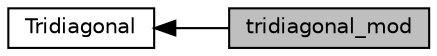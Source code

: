 digraph "tridiagonal_mod"
{
  edge [fontname="Helvetica",fontsize="10",labelfontname="Helvetica",labelfontsize="10"];
  node [fontname="Helvetica",fontsize="10",shape=box];
  rankdir=LR;
  Node2 [label="Tridiagonal",height=0.2,width=0.4,color="black", fillcolor="white", style="filled",URL="$group__tridiagonal.html",tooltip="Modules and associated files in the tridiagonal directory."];
  Node1 [label="tridiagonal_mod",height=0.2,width=0.4,color="black", fillcolor="grey75", style="filled", fontcolor="black",tooltip="Solves a tridiagonal system of equations."];
  Node2->Node1 [shape=plaintext, dir="back", style="solid"];
}

